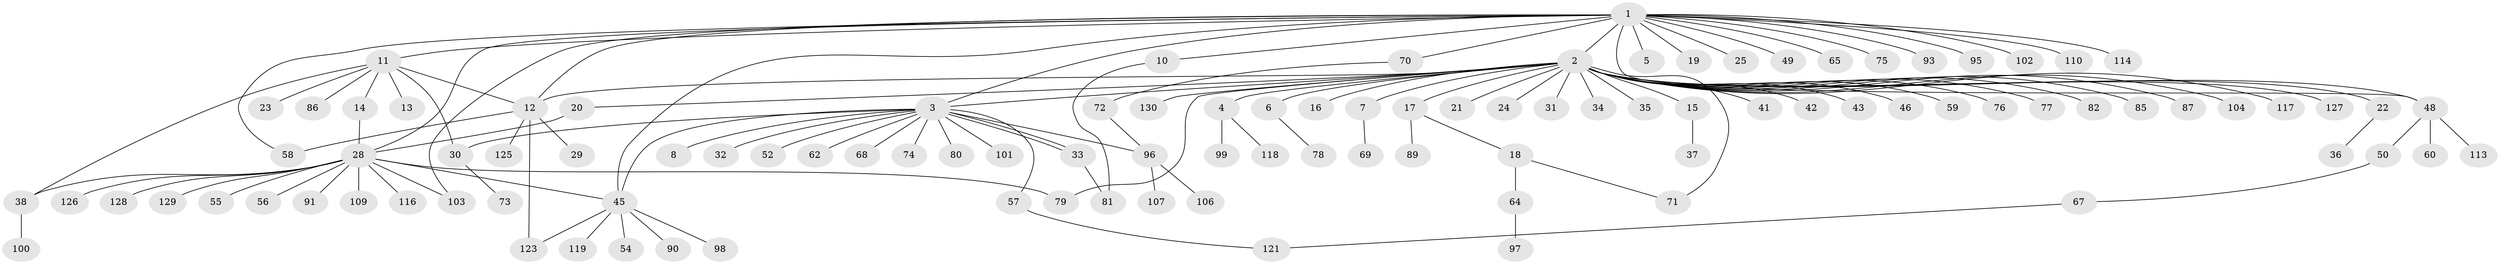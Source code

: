 // original degree distribution, {23: 0.007692307692307693, 13: 0.007692307692307693, 18: 0.007692307692307693, 4: 0.007692307692307693, 1: 0.5923076923076923, 2: 0.23076923076923078, 3: 0.08461538461538462, 24: 0.007692307692307693, 9: 0.007692307692307693, 7: 0.015384615384615385, 10: 0.007692307692307693, 8: 0.007692307692307693, 6: 0.007692307692307693, 5: 0.007692307692307693}
// Generated by graph-tools (version 1.1) at 2025/11/02/27/25 16:11:13]
// undirected, 105 vertices, 123 edges
graph export_dot {
graph [start="1"]
  node [color=gray90,style=filled];
  1 [super="+27"];
  2 [super="+9"];
  3 [super="+108"];
  4 [super="+84"];
  5;
  6;
  7 [super="+88"];
  8;
  10 [super="+51"];
  11 [super="+44"];
  12 [super="+39"];
  13;
  14;
  15 [super="+105"];
  16;
  17;
  18;
  19;
  20;
  21;
  22;
  23 [super="+26"];
  24 [super="+66"];
  25 [super="+122"];
  28 [super="+40"];
  29;
  30 [super="+47"];
  31 [super="+111"];
  32;
  33;
  34 [super="+94"];
  35 [super="+61"];
  36;
  37;
  38;
  41 [super="+83"];
  42;
  43;
  45 [super="+53"];
  46;
  48 [super="+63"];
  49;
  50;
  52;
  54;
  55;
  56;
  57;
  58;
  59;
  60;
  62;
  64 [super="+92"];
  65;
  67;
  68;
  69;
  70;
  71;
  72 [super="+112"];
  73;
  74;
  75;
  76;
  77;
  78;
  79;
  80;
  81;
  82 [super="+124"];
  85;
  86;
  87;
  89;
  90;
  91;
  93;
  95;
  96 [super="+115"];
  97 [super="+120"];
  98;
  99;
  100;
  101;
  102;
  103;
  104;
  106;
  107;
  109;
  110;
  113;
  114;
  116;
  117;
  118;
  119;
  121;
  123;
  125;
  126;
  127;
  128;
  129;
  130;
  1 -- 2;
  1 -- 3;
  1 -- 5;
  1 -- 10;
  1 -- 11;
  1 -- 12;
  1 -- 19;
  1 -- 25;
  1 -- 28;
  1 -- 45;
  1 -- 48 [weight=2];
  1 -- 49;
  1 -- 58;
  1 -- 65;
  1 -- 70;
  1 -- 75;
  1 -- 93;
  1 -- 95;
  1 -- 102 [weight=2];
  1 -- 103;
  1 -- 110;
  1 -- 114;
  2 -- 4;
  2 -- 6;
  2 -- 7;
  2 -- 16;
  2 -- 20;
  2 -- 41 [weight=2];
  2 -- 46;
  2 -- 59;
  2 -- 76;
  2 -- 79;
  2 -- 104;
  2 -- 3;
  2 -- 130;
  2 -- 71;
  2 -- 12;
  2 -- 77;
  2 -- 15;
  2 -- 17;
  2 -- 82;
  2 -- 21;
  2 -- 22;
  2 -- 85;
  2 -- 24;
  2 -- 87;
  2 -- 31;
  2 -- 34;
  2 -- 35;
  2 -- 42;
  2 -- 43;
  2 -- 48;
  2 -- 117;
  2 -- 127;
  3 -- 8;
  3 -- 30;
  3 -- 32;
  3 -- 33;
  3 -- 33;
  3 -- 52;
  3 -- 57;
  3 -- 62;
  3 -- 68;
  3 -- 74;
  3 -- 80;
  3 -- 96;
  3 -- 101;
  3 -- 45;
  4 -- 99;
  4 -- 118;
  6 -- 78;
  7 -- 69;
  10 -- 81;
  11 -- 12;
  11 -- 13;
  11 -- 14;
  11 -- 23;
  11 -- 38;
  11 -- 86;
  11 -- 30;
  12 -- 29;
  12 -- 123;
  12 -- 125;
  12 -- 58;
  14 -- 28;
  15 -- 37;
  17 -- 18;
  17 -- 89;
  18 -- 64;
  18 -- 71;
  20 -- 28;
  22 -- 36;
  28 -- 38;
  28 -- 79;
  28 -- 103;
  28 -- 129;
  28 -- 128;
  28 -- 109;
  28 -- 45;
  28 -- 116;
  28 -- 55;
  28 -- 56;
  28 -- 91;
  28 -- 126;
  30 -- 73;
  33 -- 81;
  38 -- 100;
  45 -- 54;
  45 -- 90;
  45 -- 98;
  45 -- 119;
  45 -- 123;
  48 -- 50;
  48 -- 60;
  48 -- 113;
  50 -- 67;
  57 -- 121;
  64 -- 97;
  67 -- 121;
  70 -- 72;
  72 -- 96;
  96 -- 106;
  96 -- 107;
}
